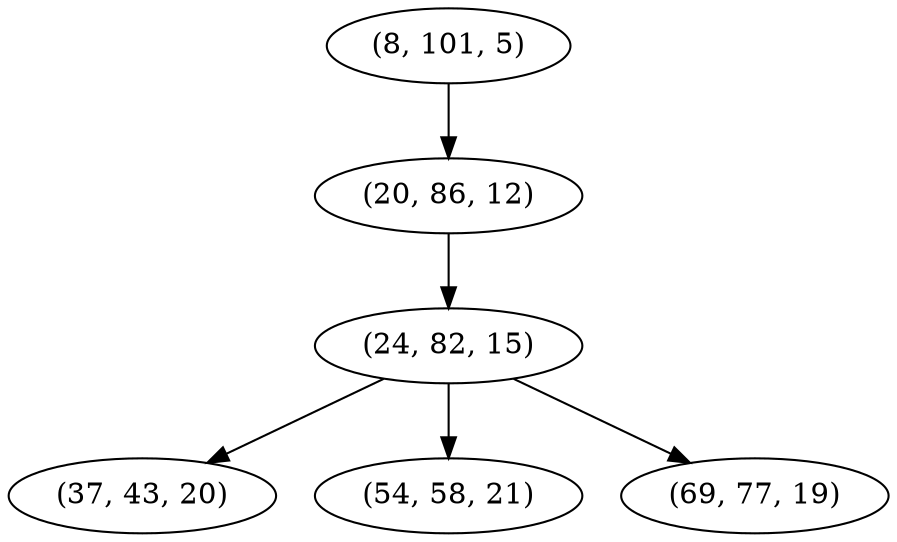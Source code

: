 digraph tree {
    "(8, 101, 5)";
    "(20, 86, 12)";
    "(24, 82, 15)";
    "(37, 43, 20)";
    "(54, 58, 21)";
    "(69, 77, 19)";
    "(8, 101, 5)" -> "(20, 86, 12)";
    "(20, 86, 12)" -> "(24, 82, 15)";
    "(24, 82, 15)" -> "(37, 43, 20)";
    "(24, 82, 15)" -> "(54, 58, 21)";
    "(24, 82, 15)" -> "(69, 77, 19)";
}
